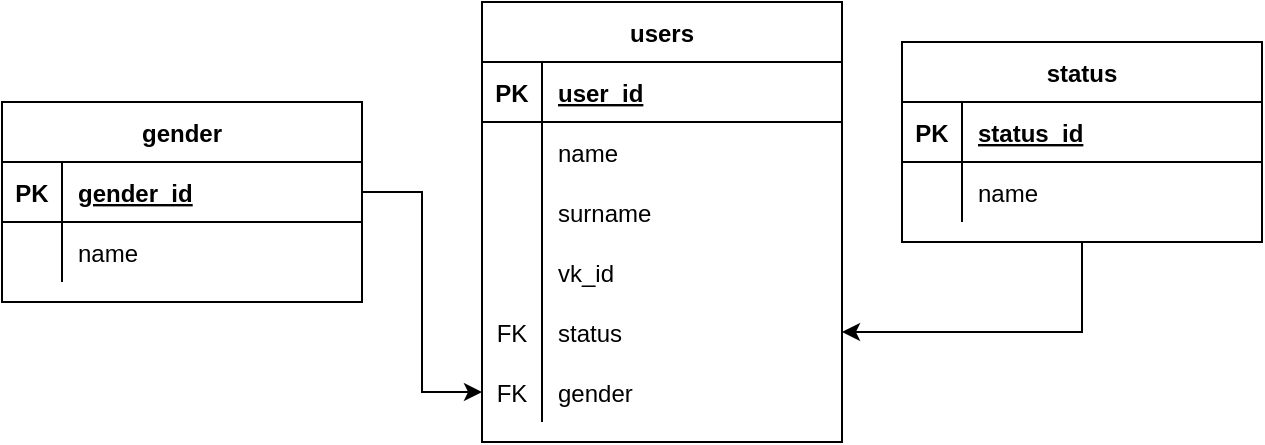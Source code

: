 <mxfile version="20.5.1" type="github">
  <diagram id="Gaq8DT_5jWcXwEss5KSv" name="Страница 1">
    <mxGraphModel dx="1374" dy="789" grid="1" gridSize="10" guides="1" tooltips="1" connect="1" arrows="1" fold="1" page="1" pageScale="1" pageWidth="827" pageHeight="1169" math="0" shadow="0">
      <root>
        <mxCell id="0" />
        <mxCell id="1" parent="0" />
        <mxCell id="s_L5fNFia-rZHxBuG_5I-14" value="users" style="shape=table;startSize=30;container=1;collapsible=1;childLayout=tableLayout;fixedRows=1;rowLines=0;fontStyle=1;align=center;resizeLast=1;" vertex="1" parent="1">
          <mxGeometry x="360" y="240" width="180" height="220" as="geometry" />
        </mxCell>
        <mxCell id="s_L5fNFia-rZHxBuG_5I-15" value="" style="shape=tableRow;horizontal=0;startSize=0;swimlaneHead=0;swimlaneBody=0;fillColor=none;collapsible=0;dropTarget=0;points=[[0,0.5],[1,0.5]];portConstraint=eastwest;top=0;left=0;right=0;bottom=1;" vertex="1" parent="s_L5fNFia-rZHxBuG_5I-14">
          <mxGeometry y="30" width="180" height="30" as="geometry" />
        </mxCell>
        <mxCell id="s_L5fNFia-rZHxBuG_5I-16" value="PK" style="shape=partialRectangle;connectable=0;fillColor=none;top=0;left=0;bottom=0;right=0;fontStyle=1;overflow=hidden;" vertex="1" parent="s_L5fNFia-rZHxBuG_5I-15">
          <mxGeometry width="30" height="30" as="geometry">
            <mxRectangle width="30" height="30" as="alternateBounds" />
          </mxGeometry>
        </mxCell>
        <mxCell id="s_L5fNFia-rZHxBuG_5I-17" value="user_id" style="shape=partialRectangle;connectable=0;fillColor=none;top=0;left=0;bottom=0;right=0;align=left;spacingLeft=6;fontStyle=5;overflow=hidden;" vertex="1" parent="s_L5fNFia-rZHxBuG_5I-15">
          <mxGeometry x="30" width="150" height="30" as="geometry">
            <mxRectangle width="150" height="30" as="alternateBounds" />
          </mxGeometry>
        </mxCell>
        <mxCell id="s_L5fNFia-rZHxBuG_5I-18" value="" style="shape=tableRow;horizontal=0;startSize=0;swimlaneHead=0;swimlaneBody=0;fillColor=none;collapsible=0;dropTarget=0;points=[[0,0.5],[1,0.5]];portConstraint=eastwest;top=0;left=0;right=0;bottom=0;" vertex="1" parent="s_L5fNFia-rZHxBuG_5I-14">
          <mxGeometry y="60" width="180" height="30" as="geometry" />
        </mxCell>
        <mxCell id="s_L5fNFia-rZHxBuG_5I-19" value="" style="shape=partialRectangle;connectable=0;fillColor=none;top=0;left=0;bottom=0;right=0;editable=1;overflow=hidden;" vertex="1" parent="s_L5fNFia-rZHxBuG_5I-18">
          <mxGeometry width="30" height="30" as="geometry">
            <mxRectangle width="30" height="30" as="alternateBounds" />
          </mxGeometry>
        </mxCell>
        <mxCell id="s_L5fNFia-rZHxBuG_5I-20" value="name" style="shape=partialRectangle;connectable=0;fillColor=none;top=0;left=0;bottom=0;right=0;align=left;spacingLeft=6;overflow=hidden;" vertex="1" parent="s_L5fNFia-rZHxBuG_5I-18">
          <mxGeometry x="30" width="150" height="30" as="geometry">
            <mxRectangle width="150" height="30" as="alternateBounds" />
          </mxGeometry>
        </mxCell>
        <mxCell id="s_L5fNFia-rZHxBuG_5I-21" value="" style="shape=tableRow;horizontal=0;startSize=0;swimlaneHead=0;swimlaneBody=0;fillColor=none;collapsible=0;dropTarget=0;points=[[0,0.5],[1,0.5]];portConstraint=eastwest;top=0;left=0;right=0;bottom=0;" vertex="1" parent="s_L5fNFia-rZHxBuG_5I-14">
          <mxGeometry y="90" width="180" height="30" as="geometry" />
        </mxCell>
        <mxCell id="s_L5fNFia-rZHxBuG_5I-22" value="" style="shape=partialRectangle;connectable=0;fillColor=none;top=0;left=0;bottom=0;right=0;editable=1;overflow=hidden;" vertex="1" parent="s_L5fNFia-rZHxBuG_5I-21">
          <mxGeometry width="30" height="30" as="geometry">
            <mxRectangle width="30" height="30" as="alternateBounds" />
          </mxGeometry>
        </mxCell>
        <mxCell id="s_L5fNFia-rZHxBuG_5I-23" value="surname" style="shape=partialRectangle;connectable=0;fillColor=none;top=0;left=0;bottom=0;right=0;align=left;spacingLeft=6;overflow=hidden;" vertex="1" parent="s_L5fNFia-rZHxBuG_5I-21">
          <mxGeometry x="30" width="150" height="30" as="geometry">
            <mxRectangle width="150" height="30" as="alternateBounds" />
          </mxGeometry>
        </mxCell>
        <mxCell id="s_L5fNFia-rZHxBuG_5I-41" style="shape=tableRow;horizontal=0;startSize=0;swimlaneHead=0;swimlaneBody=0;fillColor=none;collapsible=0;dropTarget=0;points=[[0,0.5],[1,0.5]];portConstraint=eastwest;top=0;left=0;right=0;bottom=0;" vertex="1" parent="s_L5fNFia-rZHxBuG_5I-14">
          <mxGeometry y="120" width="180" height="30" as="geometry" />
        </mxCell>
        <mxCell id="s_L5fNFia-rZHxBuG_5I-42" style="shape=partialRectangle;connectable=0;fillColor=none;top=0;left=0;bottom=0;right=0;editable=1;overflow=hidden;" vertex="1" parent="s_L5fNFia-rZHxBuG_5I-41">
          <mxGeometry width="30" height="30" as="geometry">
            <mxRectangle width="30" height="30" as="alternateBounds" />
          </mxGeometry>
        </mxCell>
        <mxCell id="s_L5fNFia-rZHxBuG_5I-43" value="vk_id" style="shape=partialRectangle;connectable=0;fillColor=none;top=0;left=0;bottom=0;right=0;align=left;spacingLeft=6;overflow=hidden;" vertex="1" parent="s_L5fNFia-rZHxBuG_5I-41">
          <mxGeometry x="30" width="150" height="30" as="geometry">
            <mxRectangle width="150" height="30" as="alternateBounds" />
          </mxGeometry>
        </mxCell>
        <mxCell id="s_L5fNFia-rZHxBuG_5I-80" style="shape=tableRow;horizontal=0;startSize=0;swimlaneHead=0;swimlaneBody=0;fillColor=none;collapsible=0;dropTarget=0;points=[[0,0.5],[1,0.5]];portConstraint=eastwest;top=0;left=0;right=0;bottom=0;" vertex="1" parent="s_L5fNFia-rZHxBuG_5I-14">
          <mxGeometry y="150" width="180" height="30" as="geometry" />
        </mxCell>
        <mxCell id="s_L5fNFia-rZHxBuG_5I-81" value="FK" style="shape=partialRectangle;connectable=0;fillColor=none;top=0;left=0;bottom=0;right=0;editable=1;overflow=hidden;" vertex="1" parent="s_L5fNFia-rZHxBuG_5I-80">
          <mxGeometry width="30" height="30" as="geometry">
            <mxRectangle width="30" height="30" as="alternateBounds" />
          </mxGeometry>
        </mxCell>
        <mxCell id="s_L5fNFia-rZHxBuG_5I-82" value="status" style="shape=partialRectangle;connectable=0;fillColor=none;top=0;left=0;bottom=0;right=0;align=left;spacingLeft=6;overflow=hidden;" vertex="1" parent="s_L5fNFia-rZHxBuG_5I-80">
          <mxGeometry x="30" width="150" height="30" as="geometry">
            <mxRectangle width="150" height="30" as="alternateBounds" />
          </mxGeometry>
        </mxCell>
        <mxCell id="s_L5fNFia-rZHxBuG_5I-84" style="shape=tableRow;horizontal=0;startSize=0;swimlaneHead=0;swimlaneBody=0;fillColor=none;collapsible=0;dropTarget=0;points=[[0,0.5],[1,0.5]];portConstraint=eastwest;top=0;left=0;right=0;bottom=0;" vertex="1" parent="s_L5fNFia-rZHxBuG_5I-14">
          <mxGeometry y="180" width="180" height="30" as="geometry" />
        </mxCell>
        <mxCell id="s_L5fNFia-rZHxBuG_5I-85" value="FK" style="shape=partialRectangle;connectable=0;fillColor=none;top=0;left=0;bottom=0;right=0;editable=1;overflow=hidden;" vertex="1" parent="s_L5fNFia-rZHxBuG_5I-84">
          <mxGeometry width="30" height="30" as="geometry">
            <mxRectangle width="30" height="30" as="alternateBounds" />
          </mxGeometry>
        </mxCell>
        <mxCell id="s_L5fNFia-rZHxBuG_5I-86" value="gender" style="shape=partialRectangle;connectable=0;fillColor=none;top=0;left=0;bottom=0;right=0;align=left;spacingLeft=6;overflow=hidden;" vertex="1" parent="s_L5fNFia-rZHxBuG_5I-84">
          <mxGeometry x="30" width="150" height="30" as="geometry">
            <mxRectangle width="150" height="30" as="alternateBounds" />
          </mxGeometry>
        </mxCell>
        <mxCell id="s_L5fNFia-rZHxBuG_5I-83" style="edgeStyle=orthogonalEdgeStyle;rounded=0;orthogonalLoop=1;jettySize=auto;html=1;" edge="1" parent="1" source="s_L5fNFia-rZHxBuG_5I-67" target="s_L5fNFia-rZHxBuG_5I-80">
          <mxGeometry relative="1" as="geometry" />
        </mxCell>
        <mxCell id="s_L5fNFia-rZHxBuG_5I-67" value="status" style="shape=table;startSize=30;container=1;collapsible=1;childLayout=tableLayout;fixedRows=1;rowLines=0;fontStyle=1;align=center;resizeLast=1;" vertex="1" parent="1">
          <mxGeometry x="570" y="260" width="180" height="100" as="geometry" />
        </mxCell>
        <mxCell id="s_L5fNFia-rZHxBuG_5I-68" value="" style="shape=tableRow;horizontal=0;startSize=0;swimlaneHead=0;swimlaneBody=0;fillColor=none;collapsible=0;dropTarget=0;points=[[0,0.5],[1,0.5]];portConstraint=eastwest;top=0;left=0;right=0;bottom=1;" vertex="1" parent="s_L5fNFia-rZHxBuG_5I-67">
          <mxGeometry y="30" width="180" height="30" as="geometry" />
        </mxCell>
        <mxCell id="s_L5fNFia-rZHxBuG_5I-69" value="PK" style="shape=partialRectangle;connectable=0;fillColor=none;top=0;left=0;bottom=0;right=0;fontStyle=1;overflow=hidden;" vertex="1" parent="s_L5fNFia-rZHxBuG_5I-68">
          <mxGeometry width="30" height="30" as="geometry">
            <mxRectangle width="30" height="30" as="alternateBounds" />
          </mxGeometry>
        </mxCell>
        <mxCell id="s_L5fNFia-rZHxBuG_5I-70" value="status_id" style="shape=partialRectangle;connectable=0;fillColor=none;top=0;left=0;bottom=0;right=0;align=left;spacingLeft=6;fontStyle=5;overflow=hidden;" vertex="1" parent="s_L5fNFia-rZHxBuG_5I-68">
          <mxGeometry x="30" width="150" height="30" as="geometry">
            <mxRectangle width="150" height="30" as="alternateBounds" />
          </mxGeometry>
        </mxCell>
        <mxCell id="s_L5fNFia-rZHxBuG_5I-71" value="" style="shape=tableRow;horizontal=0;startSize=0;swimlaneHead=0;swimlaneBody=0;fillColor=none;collapsible=0;dropTarget=0;points=[[0,0.5],[1,0.5]];portConstraint=eastwest;top=0;left=0;right=0;bottom=0;" vertex="1" parent="s_L5fNFia-rZHxBuG_5I-67">
          <mxGeometry y="60" width="180" height="30" as="geometry" />
        </mxCell>
        <mxCell id="s_L5fNFia-rZHxBuG_5I-72" value="" style="shape=partialRectangle;connectable=0;fillColor=none;top=0;left=0;bottom=0;right=0;editable=1;overflow=hidden;" vertex="1" parent="s_L5fNFia-rZHxBuG_5I-71">
          <mxGeometry width="30" height="30" as="geometry">
            <mxRectangle width="30" height="30" as="alternateBounds" />
          </mxGeometry>
        </mxCell>
        <mxCell id="s_L5fNFia-rZHxBuG_5I-73" value="name" style="shape=partialRectangle;connectable=0;fillColor=none;top=0;left=0;bottom=0;right=0;align=left;spacingLeft=6;overflow=hidden;" vertex="1" parent="s_L5fNFia-rZHxBuG_5I-71">
          <mxGeometry x="30" width="150" height="30" as="geometry">
            <mxRectangle width="150" height="30" as="alternateBounds" />
          </mxGeometry>
        </mxCell>
        <mxCell id="s_L5fNFia-rZHxBuG_5I-91" value="gender" style="shape=table;startSize=30;container=1;collapsible=1;childLayout=tableLayout;fixedRows=1;rowLines=0;fontStyle=1;align=center;resizeLast=1;" vertex="1" parent="1">
          <mxGeometry x="120" y="290" width="180" height="100" as="geometry" />
        </mxCell>
        <mxCell id="s_L5fNFia-rZHxBuG_5I-92" value="" style="shape=tableRow;horizontal=0;startSize=0;swimlaneHead=0;swimlaneBody=0;fillColor=none;collapsible=0;dropTarget=0;points=[[0,0.5],[1,0.5]];portConstraint=eastwest;top=0;left=0;right=0;bottom=1;" vertex="1" parent="s_L5fNFia-rZHxBuG_5I-91">
          <mxGeometry y="30" width="180" height="30" as="geometry" />
        </mxCell>
        <mxCell id="s_L5fNFia-rZHxBuG_5I-93" value="PK" style="shape=partialRectangle;connectable=0;fillColor=none;top=0;left=0;bottom=0;right=0;fontStyle=1;overflow=hidden;" vertex="1" parent="s_L5fNFia-rZHxBuG_5I-92">
          <mxGeometry width="30" height="30" as="geometry">
            <mxRectangle width="30" height="30" as="alternateBounds" />
          </mxGeometry>
        </mxCell>
        <mxCell id="s_L5fNFia-rZHxBuG_5I-94" value="gender_id" style="shape=partialRectangle;connectable=0;fillColor=none;top=0;left=0;bottom=0;right=0;align=left;spacingLeft=6;fontStyle=5;overflow=hidden;" vertex="1" parent="s_L5fNFia-rZHxBuG_5I-92">
          <mxGeometry x="30" width="150" height="30" as="geometry">
            <mxRectangle width="150" height="30" as="alternateBounds" />
          </mxGeometry>
        </mxCell>
        <mxCell id="s_L5fNFia-rZHxBuG_5I-95" value="" style="shape=tableRow;horizontal=0;startSize=0;swimlaneHead=0;swimlaneBody=0;fillColor=none;collapsible=0;dropTarget=0;points=[[0,0.5],[1,0.5]];portConstraint=eastwest;top=0;left=0;right=0;bottom=0;" vertex="1" parent="s_L5fNFia-rZHxBuG_5I-91">
          <mxGeometry y="60" width="180" height="30" as="geometry" />
        </mxCell>
        <mxCell id="s_L5fNFia-rZHxBuG_5I-96" value="" style="shape=partialRectangle;connectable=0;fillColor=none;top=0;left=0;bottom=0;right=0;editable=1;overflow=hidden;" vertex="1" parent="s_L5fNFia-rZHxBuG_5I-95">
          <mxGeometry width="30" height="30" as="geometry">
            <mxRectangle width="30" height="30" as="alternateBounds" />
          </mxGeometry>
        </mxCell>
        <mxCell id="s_L5fNFia-rZHxBuG_5I-97" value="name" style="shape=partialRectangle;connectable=0;fillColor=none;top=0;left=0;bottom=0;right=0;align=left;spacingLeft=6;overflow=hidden;" vertex="1" parent="s_L5fNFia-rZHxBuG_5I-95">
          <mxGeometry x="30" width="150" height="30" as="geometry">
            <mxRectangle width="150" height="30" as="alternateBounds" />
          </mxGeometry>
        </mxCell>
        <mxCell id="s_L5fNFia-rZHxBuG_5I-104" style="edgeStyle=orthogonalEdgeStyle;rounded=0;orthogonalLoop=1;jettySize=auto;html=1;" edge="1" parent="1" source="s_L5fNFia-rZHxBuG_5I-92" target="s_L5fNFia-rZHxBuG_5I-84">
          <mxGeometry relative="1" as="geometry" />
        </mxCell>
      </root>
    </mxGraphModel>
  </diagram>
</mxfile>
